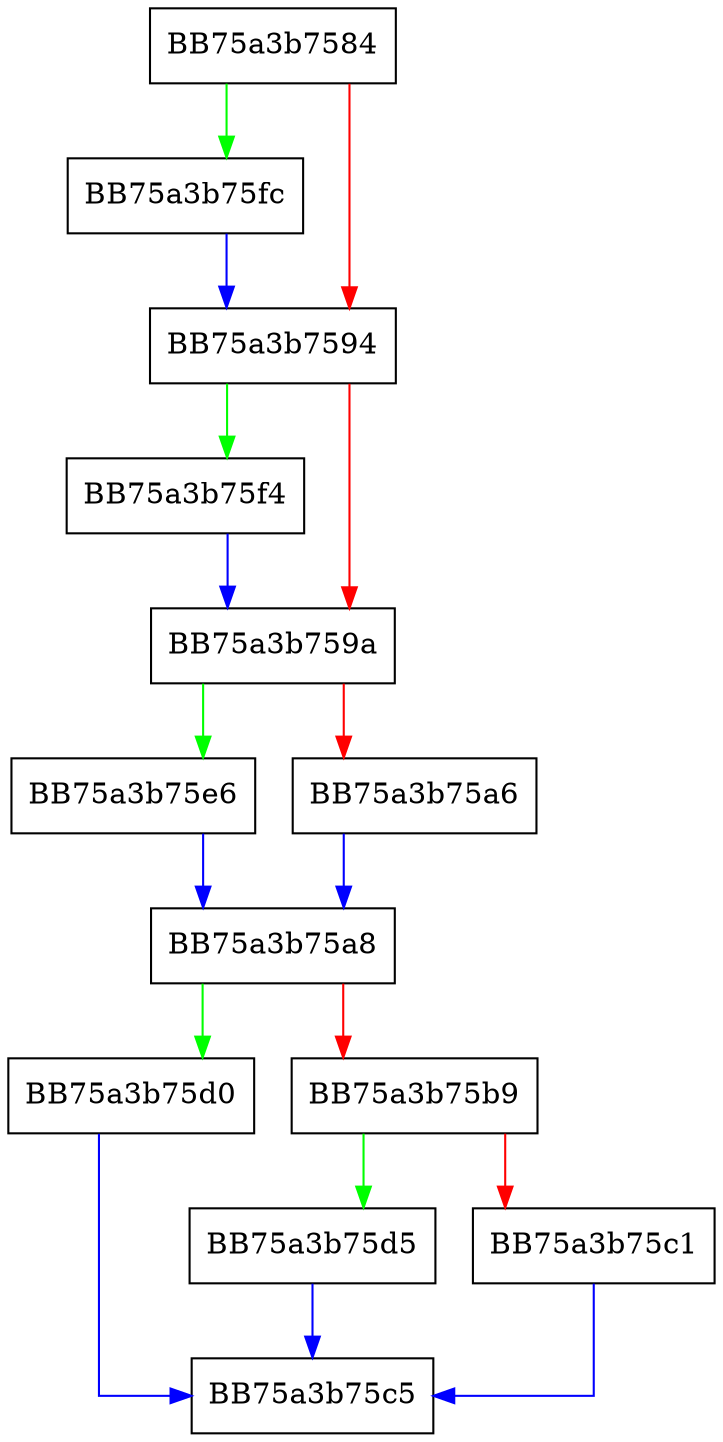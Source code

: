 digraph _Ifmt {
  node [shape="box"];
  graph [splines=ortho];
  BB75a3b7584 -> BB75a3b75fc [color="green"];
  BB75a3b7584 -> BB75a3b7594 [color="red"];
  BB75a3b7594 -> BB75a3b75f4 [color="green"];
  BB75a3b7594 -> BB75a3b759a [color="red"];
  BB75a3b759a -> BB75a3b75e6 [color="green"];
  BB75a3b759a -> BB75a3b75a6 [color="red"];
  BB75a3b75a6 -> BB75a3b75a8 [color="blue"];
  BB75a3b75a8 -> BB75a3b75d0 [color="green"];
  BB75a3b75a8 -> BB75a3b75b9 [color="red"];
  BB75a3b75b9 -> BB75a3b75d5 [color="green"];
  BB75a3b75b9 -> BB75a3b75c1 [color="red"];
  BB75a3b75c1 -> BB75a3b75c5 [color="blue"];
  BB75a3b75d0 -> BB75a3b75c5 [color="blue"];
  BB75a3b75d5 -> BB75a3b75c5 [color="blue"];
  BB75a3b75e6 -> BB75a3b75a8 [color="blue"];
  BB75a3b75f4 -> BB75a3b759a [color="blue"];
  BB75a3b75fc -> BB75a3b7594 [color="blue"];
}